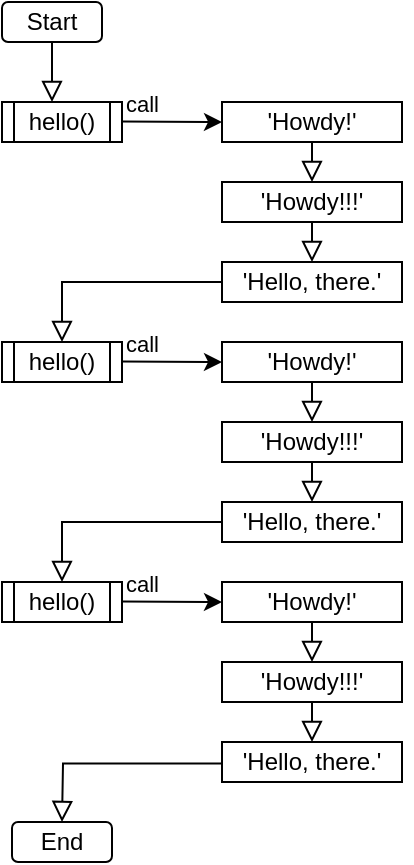 <mxfile version="14.8.4" type="github"><diagram id="C5RBs43oDa-KdzZeNtuy" name="Page-1"><mxGraphModel dx="568" dy="426" grid="1" gridSize="10" guides="1" tooltips="1" connect="1" arrows="1" fold="1" page="1" pageScale="1" pageWidth="827" pageHeight="1169" math="0" shadow="0"><root><mxCell id="WIyWlLk6GJQsqaUBKTNV-0"/><mxCell id="WIyWlLk6GJQsqaUBKTNV-1" parent="WIyWlLk6GJQsqaUBKTNV-0"/><mxCell id="WIyWlLk6GJQsqaUBKTNV-2" value="" style="rounded=0;html=1;jettySize=auto;orthogonalLoop=1;fontSize=11;endArrow=block;endFill=0;endSize=8;strokeWidth=1;shadow=0;labelBackgroundColor=none;edgeStyle=orthogonalEdgeStyle;entryX=0.5;entryY=0;entryDx=0;entryDy=0;" parent="WIyWlLk6GJQsqaUBKTNV-1" source="WIyWlLk6GJQsqaUBKTNV-3" edge="1"><mxGeometry relative="1" as="geometry"><mxPoint x="165" y="90" as="targetPoint"/></mxGeometry></mxCell><mxCell id="WIyWlLk6GJQsqaUBKTNV-3" value="Start" style="rounded=1;whiteSpace=wrap;html=1;fontSize=12;glass=0;strokeWidth=1;shadow=0;" parent="WIyWlLk6GJQsqaUBKTNV-1" vertex="1"><mxGeometry x="140" y="40" width="50" height="20" as="geometry"/></mxCell><mxCell id="nX0l2GoBnDlQCGV2X-wb-14" value="" style="group" vertex="1" connectable="0" parent="WIyWlLk6GJQsqaUBKTNV-1"><mxGeometry x="140" y="90" width="205" height="100" as="geometry"/></mxCell><mxCell id="nX0l2GoBnDlQCGV2X-wb-3" value="hello()" style="shape=process;whiteSpace=wrap;html=1;backgroundOutline=1;" vertex="1" parent="nX0l2GoBnDlQCGV2X-wb-14"><mxGeometry width="60" height="20" as="geometry"/></mxCell><mxCell id="nX0l2GoBnDlQCGV2X-wb-4" value="'Howdy!'" style="rounded=0;whiteSpace=wrap;html=1;" vertex="1" parent="nX0l2GoBnDlQCGV2X-wb-14"><mxGeometry x="110" width="90" height="20" as="geometry"/></mxCell><mxCell id="nX0l2GoBnDlQCGV2X-wb-5" value="'Howdy!!!'" style="rounded=0;whiteSpace=wrap;html=1;" vertex="1" parent="nX0l2GoBnDlQCGV2X-wb-14"><mxGeometry x="110" y="40" width="90" height="20" as="geometry"/></mxCell><mxCell id="nX0l2GoBnDlQCGV2X-wb-6" value="'Hello, there.'" style="rounded=0;whiteSpace=wrap;html=1;" vertex="1" parent="nX0l2GoBnDlQCGV2X-wb-14"><mxGeometry x="110" y="80" width="90" height="20" as="geometry"/></mxCell><mxCell id="nX0l2GoBnDlQCGV2X-wb-7" value="" style="rounded=0;html=1;jettySize=auto;orthogonalLoop=1;fontSize=11;endArrow=block;endFill=0;endSize=8;strokeWidth=1;shadow=0;labelBackgroundColor=none;edgeStyle=orthogonalEdgeStyle;entryX=0.5;entryY=0;entryDx=0;entryDy=0;exitX=0.5;exitY=1;exitDx=0;exitDy=0;" edge="1" parent="nX0l2GoBnDlQCGV2X-wb-14" source="nX0l2GoBnDlQCGV2X-wb-4" target="nX0l2GoBnDlQCGV2X-wb-5"><mxGeometry relative="1" as="geometry"><mxPoint x="35.029" y="-20" as="sourcePoint"/><mxPoint x="35" y="10" as="targetPoint"/></mxGeometry></mxCell><mxCell id="nX0l2GoBnDlQCGV2X-wb-8" value="" style="rounded=0;html=1;jettySize=auto;orthogonalLoop=1;fontSize=11;endArrow=block;endFill=0;endSize=8;strokeWidth=1;shadow=0;labelBackgroundColor=none;edgeStyle=orthogonalEdgeStyle;exitX=0.5;exitY=1;exitDx=0;exitDy=0;entryX=0.5;entryY=0;entryDx=0;entryDy=0;" edge="1" parent="nX0l2GoBnDlQCGV2X-wb-14" source="nX0l2GoBnDlQCGV2X-wb-5" target="nX0l2GoBnDlQCGV2X-wb-6"><mxGeometry relative="1" as="geometry"><mxPoint x="165" y="30" as="sourcePoint"/><mxPoint x="165" y="50" as="targetPoint"/><Array as="points"><mxPoint x="155" y="70"/><mxPoint x="155" y="70"/></Array></mxGeometry></mxCell><mxCell id="nX0l2GoBnDlQCGV2X-wb-11" value="" style="endArrow=classic;html=1;entryX=0;entryY=0.5;entryDx=0;entryDy=0;" edge="1" parent="nX0l2GoBnDlQCGV2X-wb-14" target="nX0l2GoBnDlQCGV2X-wb-4"><mxGeometry relative="1" as="geometry"><mxPoint x="60" y="9.71" as="sourcePoint"/><mxPoint x="220" y="9.71" as="targetPoint"/></mxGeometry></mxCell><mxCell id="nX0l2GoBnDlQCGV2X-wb-13" value="call" style="edgeLabel;resizable=0;html=1;align=left;verticalAlign=bottom;" connectable="0" vertex="1" parent="nX0l2GoBnDlQCGV2X-wb-11"><mxGeometry x="-1" relative="1" as="geometry"/></mxCell><mxCell id="nX0l2GoBnDlQCGV2X-wb-25" value="" style="rounded=0;html=1;jettySize=auto;orthogonalLoop=1;fontSize=11;endArrow=block;endFill=0;endSize=8;strokeWidth=1;shadow=0;labelBackgroundColor=none;edgeStyle=orthogonalEdgeStyle;entryX=0.5;entryY=0;entryDx=0;entryDy=0;exitX=0;exitY=0.5;exitDx=0;exitDy=0;" edge="1" parent="WIyWlLk6GJQsqaUBKTNV-1" source="nX0l2GoBnDlQCGV2X-wb-6" target="nX0l2GoBnDlQCGV2X-wb-16"><mxGeometry relative="1" as="geometry"><mxPoint x="175.029" y="70" as="sourcePoint"/><mxPoint x="175" y="100" as="targetPoint"/></mxGeometry></mxCell><mxCell id="nX0l2GoBnDlQCGV2X-wb-26" value="'Hello, there.'" style="rounded=0;whiteSpace=wrap;html=1;" vertex="1" parent="WIyWlLk6GJQsqaUBKTNV-1"><mxGeometry x="250" y="290" width="90" height="20" as="geometry"/></mxCell><mxCell id="nX0l2GoBnDlQCGV2X-wb-27" value="" style="group" vertex="1" connectable="0" parent="WIyWlLk6GJQsqaUBKTNV-1"><mxGeometry x="140" y="330" width="205" height="100" as="geometry"/></mxCell><mxCell id="nX0l2GoBnDlQCGV2X-wb-28" value="hello()" style="shape=process;whiteSpace=wrap;html=1;backgroundOutline=1;" vertex="1" parent="nX0l2GoBnDlQCGV2X-wb-27"><mxGeometry width="60" height="20" as="geometry"/></mxCell><mxCell id="nX0l2GoBnDlQCGV2X-wb-29" value="'Howdy!'" style="rounded=0;whiteSpace=wrap;html=1;" vertex="1" parent="nX0l2GoBnDlQCGV2X-wb-27"><mxGeometry x="110" width="90" height="20" as="geometry"/></mxCell><mxCell id="nX0l2GoBnDlQCGV2X-wb-30" value="'Howdy!!!'" style="rounded=0;whiteSpace=wrap;html=1;" vertex="1" parent="nX0l2GoBnDlQCGV2X-wb-27"><mxGeometry x="110" y="40" width="90" height="20" as="geometry"/></mxCell><mxCell id="nX0l2GoBnDlQCGV2X-wb-31" value="'Hello, there.'" style="rounded=0;whiteSpace=wrap;html=1;" vertex="1" parent="nX0l2GoBnDlQCGV2X-wb-27"><mxGeometry x="110" y="80" width="90" height="20" as="geometry"/></mxCell><mxCell id="nX0l2GoBnDlQCGV2X-wb-32" value="" style="rounded=0;html=1;jettySize=auto;orthogonalLoop=1;fontSize=11;endArrow=block;endFill=0;endSize=8;strokeWidth=1;shadow=0;labelBackgroundColor=none;edgeStyle=orthogonalEdgeStyle;entryX=0.5;entryY=0;entryDx=0;entryDy=0;exitX=0.5;exitY=1;exitDx=0;exitDy=0;" edge="1" parent="nX0l2GoBnDlQCGV2X-wb-27" source="nX0l2GoBnDlQCGV2X-wb-29" target="nX0l2GoBnDlQCGV2X-wb-30"><mxGeometry relative="1" as="geometry"><mxPoint x="35.029" y="-20" as="sourcePoint"/><mxPoint x="35" y="10" as="targetPoint"/></mxGeometry></mxCell><mxCell id="nX0l2GoBnDlQCGV2X-wb-33" value="" style="rounded=0;html=1;jettySize=auto;orthogonalLoop=1;fontSize=11;endArrow=block;endFill=0;endSize=8;strokeWidth=1;shadow=0;labelBackgroundColor=none;edgeStyle=orthogonalEdgeStyle;exitX=0.5;exitY=1;exitDx=0;exitDy=0;entryX=0.5;entryY=0;entryDx=0;entryDy=0;" edge="1" parent="nX0l2GoBnDlQCGV2X-wb-27" source="nX0l2GoBnDlQCGV2X-wb-30" target="nX0l2GoBnDlQCGV2X-wb-31"><mxGeometry relative="1" as="geometry"><mxPoint x="165" y="30" as="sourcePoint"/><mxPoint x="165" y="50" as="targetPoint"/><Array as="points"><mxPoint x="155" y="70"/><mxPoint x="155" y="70"/></Array></mxGeometry></mxCell><mxCell id="nX0l2GoBnDlQCGV2X-wb-34" value="" style="endArrow=classic;html=1;entryX=0;entryY=0.5;entryDx=0;entryDy=0;" edge="1" parent="nX0l2GoBnDlQCGV2X-wb-27" target="nX0l2GoBnDlQCGV2X-wb-29"><mxGeometry relative="1" as="geometry"><mxPoint x="60" y="9.71" as="sourcePoint"/><mxPoint x="220" y="9.71" as="targetPoint"/></mxGeometry></mxCell><mxCell id="nX0l2GoBnDlQCGV2X-wb-35" value="call" style="edgeLabel;resizable=0;html=1;align=left;verticalAlign=bottom;" connectable="0" vertex="1" parent="nX0l2GoBnDlQCGV2X-wb-34"><mxGeometry x="-1" relative="1" as="geometry"/></mxCell><mxCell id="nX0l2GoBnDlQCGV2X-wb-36" value="" style="rounded=0;html=1;jettySize=auto;orthogonalLoop=1;fontSize=11;endArrow=block;endFill=0;endSize=8;strokeWidth=1;shadow=0;labelBackgroundColor=none;edgeStyle=orthogonalEdgeStyle;entryX=0.5;entryY=0;entryDx=0;entryDy=0;exitX=0;exitY=0.5;exitDx=0;exitDy=0;" edge="1" parent="WIyWlLk6GJQsqaUBKTNV-1" source="nX0l2GoBnDlQCGV2X-wb-26" target="nX0l2GoBnDlQCGV2X-wb-28"><mxGeometry relative="1" as="geometry"><mxPoint x="175.029" y="190" as="sourcePoint"/><mxPoint x="175" y="220" as="targetPoint"/></mxGeometry></mxCell><mxCell id="nX0l2GoBnDlQCGV2X-wb-16" value="hello()" style="shape=process;whiteSpace=wrap;html=1;backgroundOutline=1;" vertex="1" parent="WIyWlLk6GJQsqaUBKTNV-1"><mxGeometry x="140" y="210" width="60" height="20" as="geometry"/></mxCell><mxCell id="nX0l2GoBnDlQCGV2X-wb-17" value="'Howdy!'" style="rounded=0;whiteSpace=wrap;html=1;" vertex="1" parent="WIyWlLk6GJQsqaUBKTNV-1"><mxGeometry x="250" y="210" width="90" height="20" as="geometry"/></mxCell><mxCell id="nX0l2GoBnDlQCGV2X-wb-18" value="'Howdy!!!'" style="rounded=0;whiteSpace=wrap;html=1;" vertex="1" parent="WIyWlLk6GJQsqaUBKTNV-1"><mxGeometry x="250" y="250" width="90" height="20" as="geometry"/></mxCell><mxCell id="nX0l2GoBnDlQCGV2X-wb-20" value="" style="rounded=0;html=1;jettySize=auto;orthogonalLoop=1;fontSize=11;endArrow=block;endFill=0;endSize=8;strokeWidth=1;shadow=0;labelBackgroundColor=none;edgeStyle=orthogonalEdgeStyle;entryX=0.5;entryY=0;entryDx=0;entryDy=0;exitX=0.5;exitY=1;exitDx=0;exitDy=0;" edge="1" parent="WIyWlLk6GJQsqaUBKTNV-1" source="nX0l2GoBnDlQCGV2X-wb-17" target="nX0l2GoBnDlQCGV2X-wb-18"><mxGeometry x="140" y="210" as="geometry"><mxPoint x="175.029" y="190" as="sourcePoint"/><mxPoint x="175" y="220" as="targetPoint"/></mxGeometry></mxCell><mxCell id="nX0l2GoBnDlQCGV2X-wb-21" value="" style="rounded=0;html=1;jettySize=auto;orthogonalLoop=1;fontSize=11;endArrow=block;endFill=0;endSize=8;strokeWidth=1;shadow=0;labelBackgroundColor=none;edgeStyle=orthogonalEdgeStyle;exitX=0.5;exitY=1;exitDx=0;exitDy=0;entryX=0.5;entryY=0;entryDx=0;entryDy=0;" edge="1" parent="WIyWlLk6GJQsqaUBKTNV-1" source="nX0l2GoBnDlQCGV2X-wb-18"><mxGeometry x="140" y="210" as="geometry"><mxPoint x="305" y="240" as="sourcePoint"/><mxPoint x="295" y="290" as="targetPoint"/><Array as="points"><mxPoint x="295" y="280"/><mxPoint x="295" y="280"/></Array></mxGeometry></mxCell><mxCell id="nX0l2GoBnDlQCGV2X-wb-22" value="" style="endArrow=classic;html=1;entryX=0;entryY=0.5;entryDx=0;entryDy=0;" edge="1" parent="WIyWlLk6GJQsqaUBKTNV-1" target="nX0l2GoBnDlQCGV2X-wb-17"><mxGeometry x="140" y="210" as="geometry"><mxPoint x="200" y="219.71" as="sourcePoint"/><mxPoint x="360" y="219.71" as="targetPoint"/></mxGeometry></mxCell><mxCell id="nX0l2GoBnDlQCGV2X-wb-23" value="call" style="edgeLabel;resizable=0;html=1;align=left;verticalAlign=bottom;" connectable="0" vertex="1" parent="nX0l2GoBnDlQCGV2X-wb-22"><mxGeometry x="-1" relative="1" as="geometry"/></mxCell><mxCell id="nX0l2GoBnDlQCGV2X-wb-37" value="End" style="rounded=1;whiteSpace=wrap;html=1;fontSize=12;glass=0;strokeWidth=1;shadow=0;" vertex="1" parent="WIyWlLk6GJQsqaUBKTNV-1"><mxGeometry x="145" y="450" width="50" height="20" as="geometry"/></mxCell><mxCell id="nX0l2GoBnDlQCGV2X-wb-38" value="" style="rounded=0;html=1;jettySize=auto;orthogonalLoop=1;fontSize=11;endArrow=block;endFill=0;endSize=8;strokeWidth=1;shadow=0;labelBackgroundColor=none;edgeStyle=orthogonalEdgeStyle;exitX=0;exitY=0.536;exitDx=0;exitDy=0;exitPerimeter=0;" edge="1" parent="WIyWlLk6GJQsqaUBKTNV-1" source="nX0l2GoBnDlQCGV2X-wb-31"><mxGeometry relative="1" as="geometry"><mxPoint x="260" y="310" as="sourcePoint"/><mxPoint x="170" y="450" as="targetPoint"/></mxGeometry></mxCell></root></mxGraphModel></diagram></mxfile>